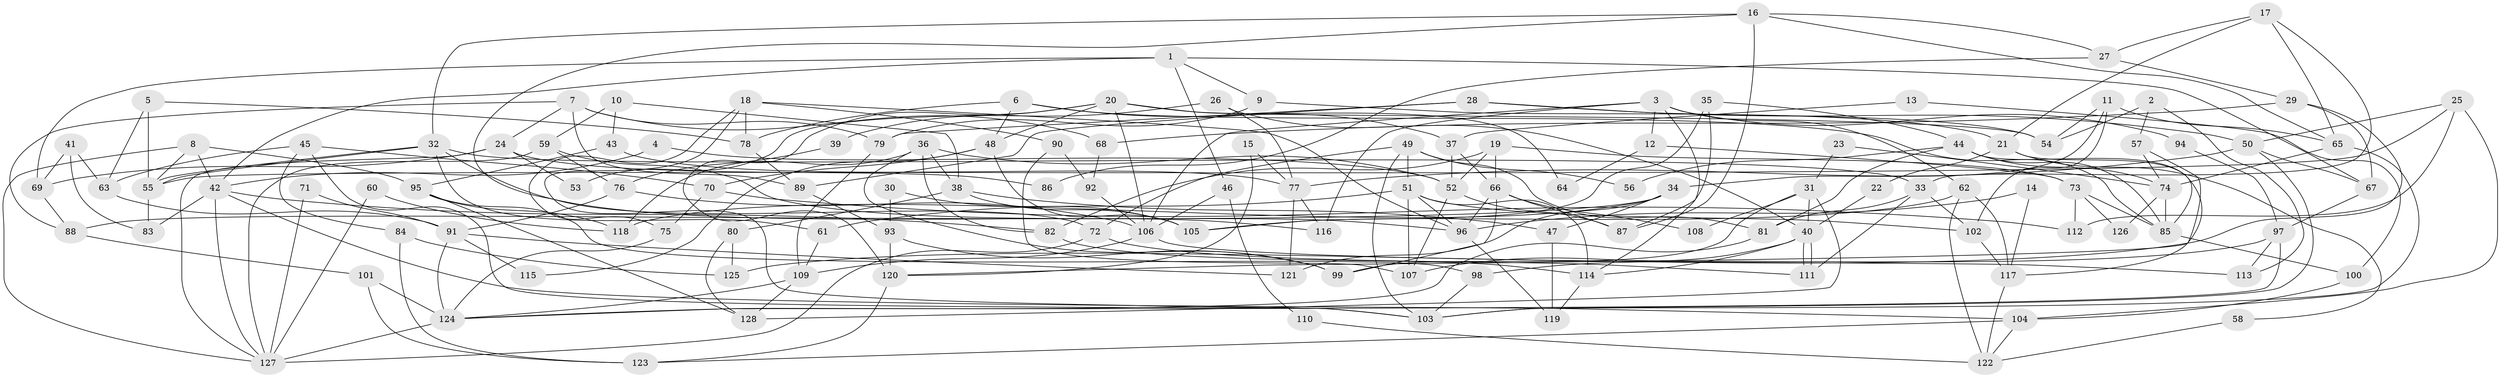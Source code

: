// coarse degree distribution, {7: 0.1111111111111111, 4: 0.14814814814814814, 9: 0.04938271604938271, 6: 0.18518518518518517, 3: 0.20987654320987653, 8: 0.04938271604938271, 2: 0.09876543209876543, 5: 0.12345679012345678, 12: 0.012345679012345678, 10: 0.012345679012345678}
// Generated by graph-tools (version 1.1) at 2025/52/02/27/25 19:52:03]
// undirected, 128 vertices, 256 edges
graph export_dot {
graph [start="1"]
  node [color=gray90,style=filled];
  1;
  2;
  3;
  4;
  5;
  6;
  7;
  8;
  9;
  10;
  11;
  12;
  13;
  14;
  15;
  16;
  17;
  18;
  19;
  20;
  21;
  22;
  23;
  24;
  25;
  26;
  27;
  28;
  29;
  30;
  31;
  32;
  33;
  34;
  35;
  36;
  37;
  38;
  39;
  40;
  41;
  42;
  43;
  44;
  45;
  46;
  47;
  48;
  49;
  50;
  51;
  52;
  53;
  54;
  55;
  56;
  57;
  58;
  59;
  60;
  61;
  62;
  63;
  64;
  65;
  66;
  67;
  68;
  69;
  70;
  71;
  72;
  73;
  74;
  75;
  76;
  77;
  78;
  79;
  80;
  81;
  82;
  83;
  84;
  85;
  86;
  87;
  88;
  89;
  90;
  91;
  92;
  93;
  94;
  95;
  96;
  97;
  98;
  99;
  100;
  101;
  102;
  103;
  104;
  105;
  106;
  107;
  108;
  109;
  110;
  111;
  112;
  113;
  114;
  115;
  116;
  117;
  118;
  119;
  120;
  121;
  122;
  123;
  124;
  125;
  126;
  127;
  128;
  1 -- 67;
  1 -- 42;
  1 -- 9;
  1 -- 46;
  1 -- 69;
  2 -- 113;
  2 -- 54;
  2 -- 57;
  3 -- 114;
  3 -- 106;
  3 -- 12;
  3 -- 62;
  3 -- 94;
  3 -- 116;
  4 -- 52;
  4 -- 42;
  5 -- 63;
  5 -- 55;
  5 -- 78;
  6 -- 48;
  6 -- 78;
  6 -- 37;
  6 -- 85;
  7 -- 24;
  7 -- 79;
  7 -- 68;
  7 -- 88;
  7 -- 89;
  8 -- 127;
  8 -- 42;
  8 -- 55;
  8 -- 95;
  9 -- 79;
  9 -- 21;
  10 -- 43;
  10 -- 59;
  10 -- 38;
  11 -- 65;
  11 -- 34;
  11 -- 54;
  11 -- 102;
  12 -- 73;
  12 -- 64;
  13 -- 100;
  13 -- 37;
  14 -- 117;
  14 -- 96;
  15 -- 77;
  15 -- 120;
  16 -- 32;
  16 -- 87;
  16 -- 27;
  16 -- 65;
  16 -- 72;
  17 -- 33;
  17 -- 21;
  17 -- 27;
  17 -- 65;
  18 -- 78;
  18 -- 103;
  18 -- 75;
  18 -- 90;
  18 -- 96;
  19 -- 82;
  19 -- 66;
  19 -- 52;
  19 -- 73;
  20 -- 120;
  20 -- 54;
  20 -- 48;
  20 -- 53;
  20 -- 64;
  20 -- 106;
  21 -- 85;
  21 -- 22;
  21 -- 58;
  22 -- 40;
  23 -- 74;
  23 -- 31;
  24 -- 69;
  24 -- 127;
  24 -- 53;
  24 -- 86;
  25 -- 112;
  25 -- 55;
  25 -- 50;
  25 -- 104;
  26 -- 40;
  26 -- 77;
  26 -- 39;
  27 -- 29;
  27 -- 86;
  28 -- 50;
  28 -- 89;
  28 -- 54;
  28 -- 79;
  29 -- 68;
  29 -- 67;
  29 -- 125;
  30 -- 105;
  30 -- 93;
  31 -- 99;
  31 -- 128;
  31 -- 40;
  31 -- 108;
  32 -- 55;
  32 -- 55;
  32 -- 33;
  32 -- 61;
  32 -- 116;
  33 -- 81;
  33 -- 102;
  33 -- 111;
  34 -- 121;
  34 -- 118;
  34 -- 47;
  34 -- 88;
  35 -- 44;
  35 -- 87;
  35 -- 105;
  36 -- 52;
  36 -- 82;
  36 -- 38;
  36 -- 99;
  36 -- 118;
  37 -- 52;
  37 -- 66;
  38 -- 47;
  38 -- 80;
  38 -- 105;
  39 -- 76;
  40 -- 111;
  40 -- 111;
  40 -- 107;
  40 -- 114;
  41 -- 63;
  41 -- 69;
  41 -- 83;
  42 -- 127;
  42 -- 83;
  42 -- 82;
  42 -- 104;
  43 -- 77;
  43 -- 95;
  44 -- 85;
  44 -- 117;
  44 -- 56;
  44 -- 74;
  44 -- 81;
  45 -- 103;
  45 -- 70;
  45 -- 63;
  45 -- 84;
  46 -- 106;
  46 -- 110;
  47 -- 119;
  48 -- 105;
  48 -- 70;
  48 -- 115;
  49 -- 51;
  49 -- 72;
  49 -- 56;
  49 -- 81;
  49 -- 103;
  50 -- 103;
  50 -- 67;
  50 -- 77;
  51 -- 102;
  51 -- 114;
  51 -- 61;
  51 -- 96;
  51 -- 107;
  52 -- 107;
  52 -- 87;
  55 -- 83;
  57 -- 74;
  57 -- 120;
  58 -- 122;
  59 -- 127;
  59 -- 96;
  59 -- 76;
  60 -- 118;
  60 -- 127;
  61 -- 109;
  62 -- 105;
  62 -- 117;
  62 -- 122;
  63 -- 91;
  65 -- 74;
  65 -- 103;
  66 -- 96;
  66 -- 87;
  66 -- 99;
  66 -- 108;
  67 -- 97;
  68 -- 92;
  69 -- 88;
  70 -- 75;
  70 -- 112;
  71 -- 127;
  71 -- 91;
  72 -- 111;
  72 -- 127;
  73 -- 85;
  73 -- 112;
  73 -- 126;
  74 -- 85;
  74 -- 126;
  75 -- 124;
  76 -- 106;
  76 -- 91;
  77 -- 116;
  77 -- 121;
  78 -- 89;
  79 -- 109;
  80 -- 125;
  80 -- 128;
  81 -- 124;
  82 -- 114;
  84 -- 123;
  84 -- 125;
  85 -- 100;
  88 -- 101;
  89 -- 93;
  90 -- 107;
  90 -- 92;
  91 -- 124;
  91 -- 115;
  91 -- 121;
  92 -- 106;
  93 -- 99;
  93 -- 120;
  94 -- 97;
  95 -- 98;
  95 -- 118;
  95 -- 128;
  96 -- 119;
  97 -- 124;
  97 -- 98;
  97 -- 113;
  98 -- 103;
  100 -- 104;
  101 -- 124;
  101 -- 123;
  102 -- 117;
  104 -- 122;
  104 -- 123;
  106 -- 109;
  106 -- 113;
  109 -- 128;
  109 -- 124;
  110 -- 122;
  114 -- 119;
  117 -- 122;
  120 -- 123;
  124 -- 127;
}

